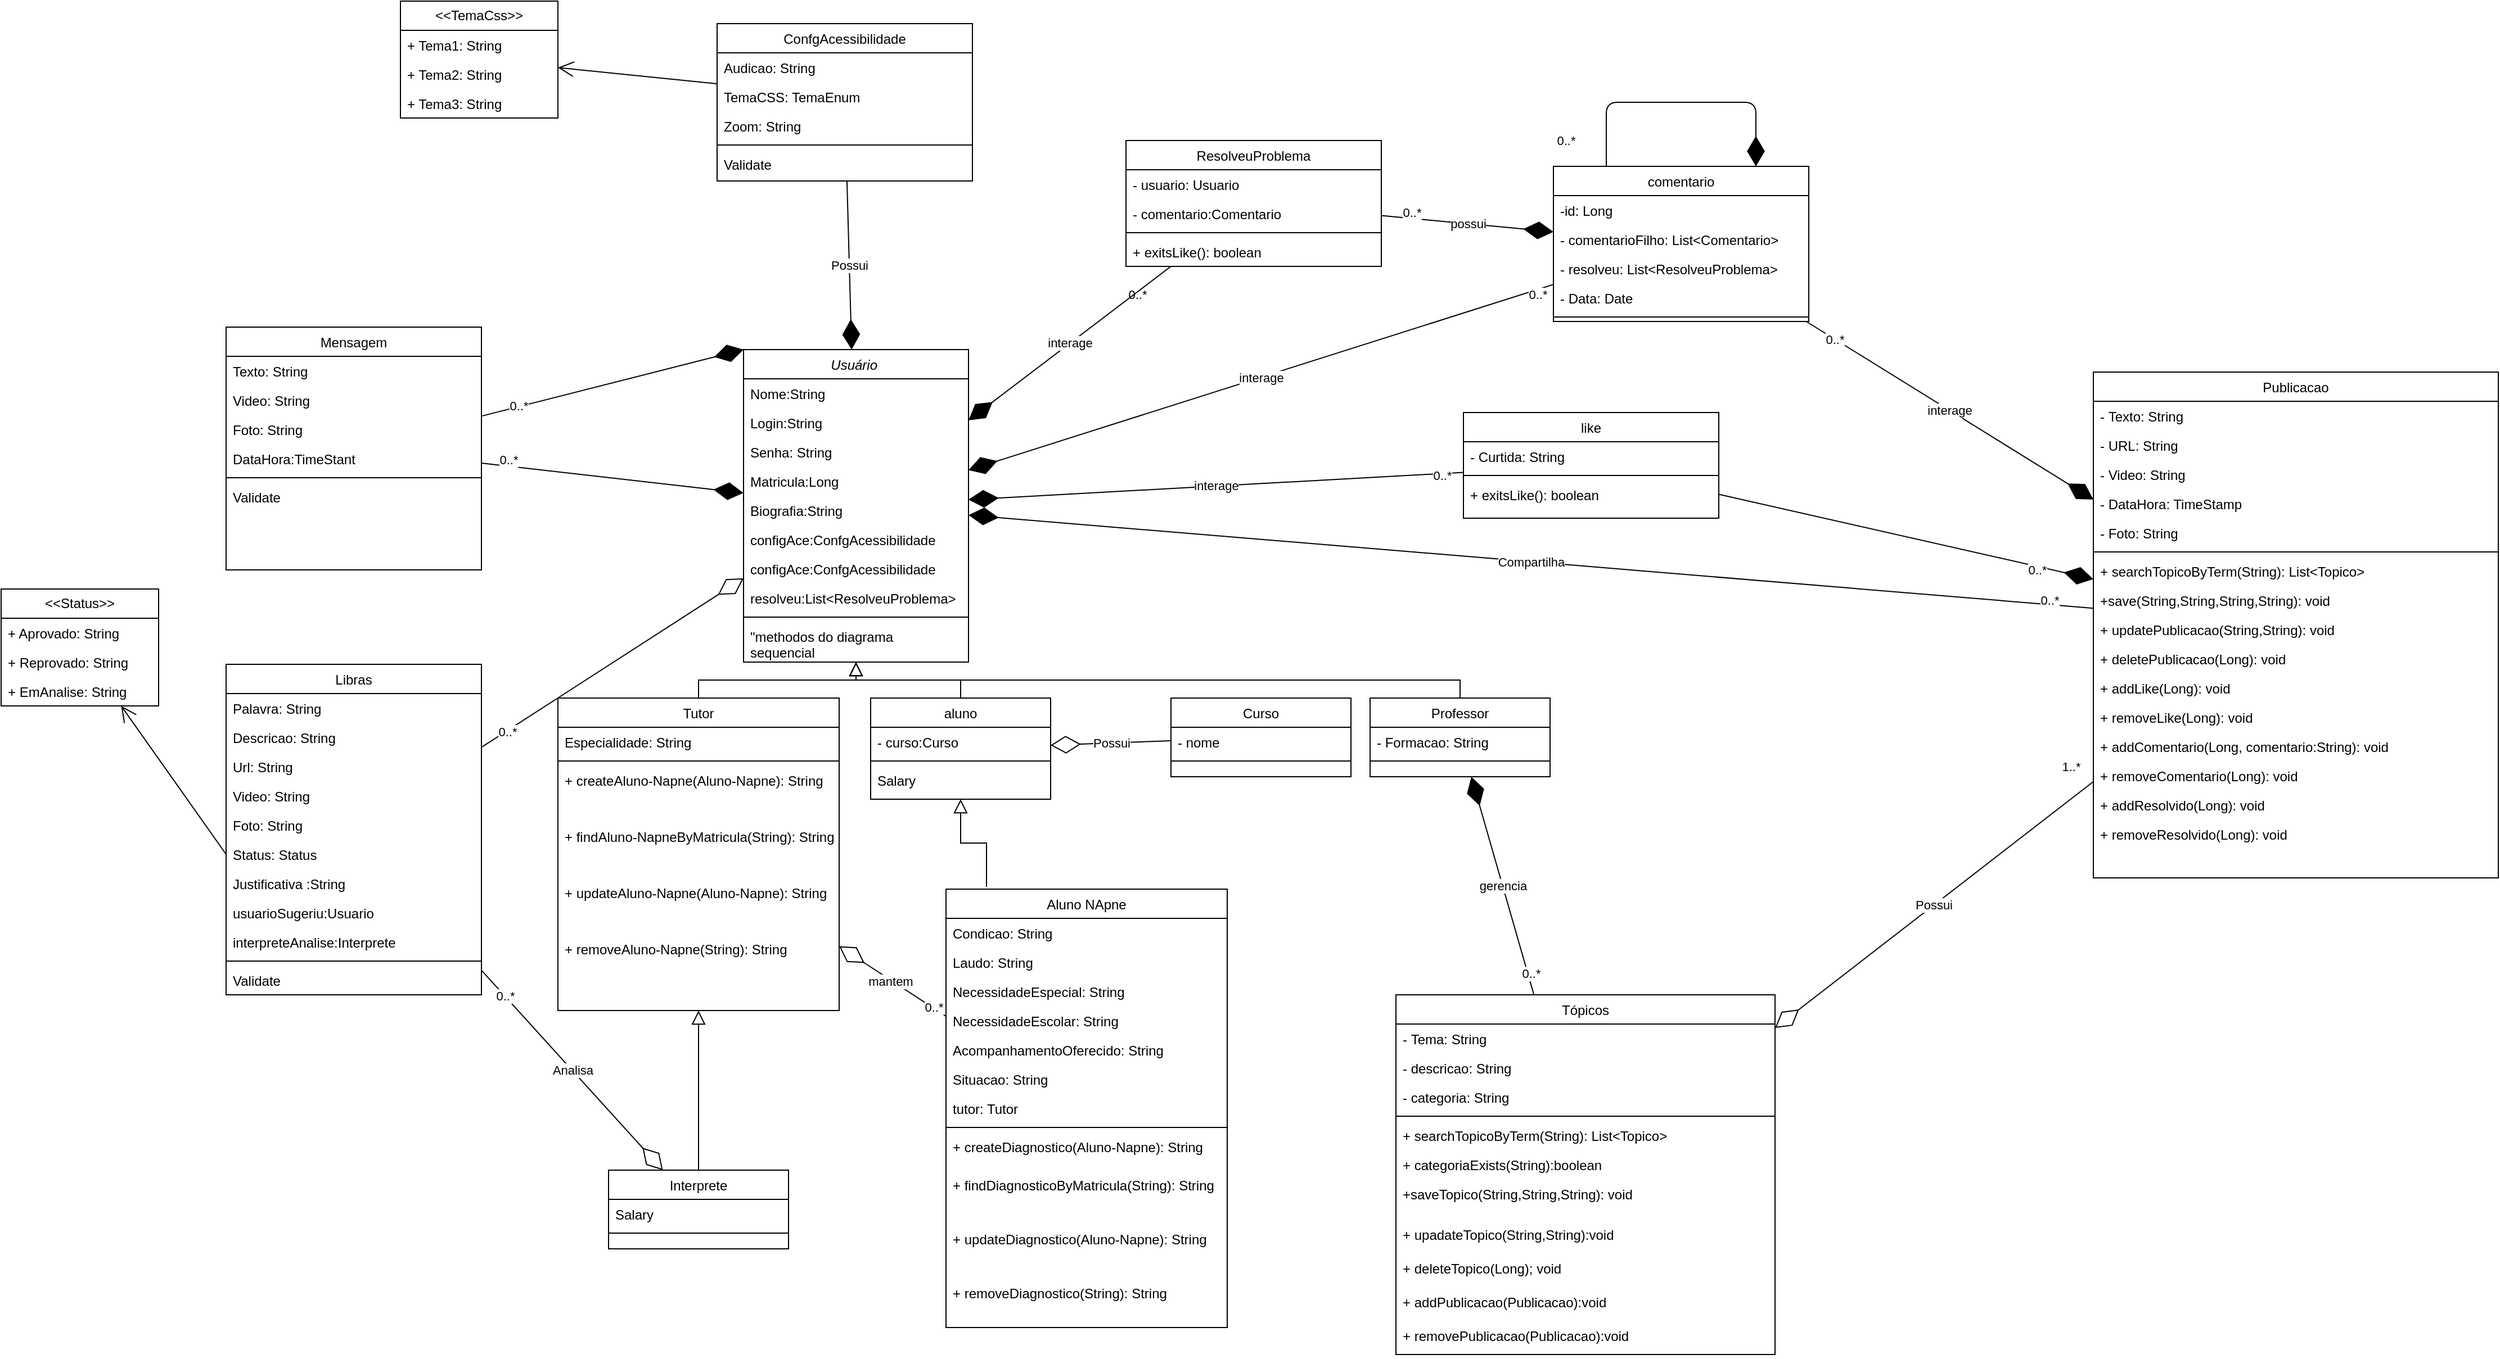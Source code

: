 <mxfile version="22.1.22" type="embed">
  <diagram id="C5RBs43oDa-KdzZeNtuy" name="Page-1">
    <mxGraphModel dx="1312" dy="936" grid="1" gridSize="10" guides="1" tooltips="1" connect="1" arrows="1" fold="1" page="0" pageScale="1" pageWidth="827" pageHeight="1169" math="0" shadow="0">
      <root>
        <mxCell id="WIyWlLk6GJQsqaUBKTNV-0" />
        <mxCell id="WIyWlLk6GJQsqaUBKTNV-1" parent="WIyWlLk6GJQsqaUBKTNV-0" />
        <mxCell id="zkfFHV4jXpPFQw0GAbJ--0" value="Usuário " style="swimlane;fontStyle=2;align=center;verticalAlign=top;childLayout=stackLayout;horizontal=1;startSize=26;horizontalStack=0;resizeParent=1;resizeLast=0;collapsible=1;marginBottom=0;rounded=0;shadow=0;strokeWidth=1;" parent="WIyWlLk6GJQsqaUBKTNV-1" vertex="1">
          <mxGeometry x="110" y="50" width="200" height="278" as="geometry">
            <mxRectangle x="230" y="140" width="160" height="26" as="alternateBounds" />
          </mxGeometry>
        </mxCell>
        <mxCell id="zkfFHV4jXpPFQw0GAbJ--1" value="Nome:String" style="text;align=left;verticalAlign=top;spacingLeft=4;spacingRight=4;overflow=hidden;rotatable=0;points=[[0,0.5],[1,0.5]];portConstraint=eastwest;" parent="zkfFHV4jXpPFQw0GAbJ--0" vertex="1">
          <mxGeometry y="26" width="200" height="26" as="geometry" />
        </mxCell>
        <mxCell id="_HYAz51vTQ7novrVsvF4-0" value="Login:String" style="text;align=left;verticalAlign=top;spacingLeft=4;spacingRight=4;overflow=hidden;rotatable=0;points=[[0,0.5],[1,0.5]];portConstraint=eastwest;rounded=0;shadow=0;html=0;" parent="zkfFHV4jXpPFQw0GAbJ--0" vertex="1">
          <mxGeometry y="52" width="200" height="26" as="geometry" />
        </mxCell>
        <mxCell id="zkfFHV4jXpPFQw0GAbJ--2" value="Senha: String" style="text;align=left;verticalAlign=top;spacingLeft=4;spacingRight=4;overflow=hidden;rotatable=0;points=[[0,0.5],[1,0.5]];portConstraint=eastwest;rounded=0;shadow=0;html=0;" parent="zkfFHV4jXpPFQw0GAbJ--0" vertex="1">
          <mxGeometry y="78" width="200" height="26" as="geometry" />
        </mxCell>
        <mxCell id="zkfFHV4jXpPFQw0GAbJ--3" value="Matricula:Long" style="text;align=left;verticalAlign=top;spacingLeft=4;spacingRight=4;overflow=hidden;rotatable=0;points=[[0,0.5],[1,0.5]];portConstraint=eastwest;rounded=0;shadow=0;html=0;" parent="zkfFHV4jXpPFQw0GAbJ--0" vertex="1">
          <mxGeometry y="104" width="200" height="26" as="geometry" />
        </mxCell>
        <mxCell id="zkfFHV4jXpPFQw0GAbJ--5" value="Biografia:String" style="text;align=left;verticalAlign=top;spacingLeft=4;spacingRight=4;overflow=hidden;rotatable=0;points=[[0,0.5],[1,0.5]];portConstraint=eastwest;" parent="zkfFHV4jXpPFQw0GAbJ--0" vertex="1">
          <mxGeometry y="130" width="200" height="26" as="geometry" />
        </mxCell>
        <mxCell id="_HYAz51vTQ7novrVsvF4-91" value="configAce:ConfgAcessibilidade" style="text;align=left;verticalAlign=top;spacingLeft=4;spacingRight=4;overflow=hidden;rotatable=0;points=[[0,0.5],[1,0.5]];portConstraint=eastwest;" parent="zkfFHV4jXpPFQw0GAbJ--0" vertex="1">
          <mxGeometry y="156" width="200" height="26" as="geometry" />
        </mxCell>
        <mxCell id="svs2Ifvl7QRqiVE5Sq1r-46" value="configAce:ConfgAcessibilidade" style="text;align=left;verticalAlign=top;spacingLeft=4;spacingRight=4;overflow=hidden;rotatable=0;points=[[0,0.5],[1,0.5]];portConstraint=eastwest;" parent="zkfFHV4jXpPFQw0GAbJ--0" vertex="1">
          <mxGeometry y="182" width="200" height="26" as="geometry" />
        </mxCell>
        <mxCell id="svs2Ifvl7QRqiVE5Sq1r-45" value="resolveu:List&lt;ResolveuProblema&gt;" style="text;align=left;verticalAlign=top;spacingLeft=4;spacingRight=4;overflow=hidden;rotatable=0;points=[[0,0.5],[1,0.5]];portConstraint=eastwest;" parent="zkfFHV4jXpPFQw0GAbJ--0" vertex="1">
          <mxGeometry y="208" width="200" height="26" as="geometry" />
        </mxCell>
        <mxCell id="zkfFHV4jXpPFQw0GAbJ--4" value="" style="line;html=1;strokeWidth=1;align=left;verticalAlign=middle;spacingTop=-1;spacingLeft=3;spacingRight=3;rotatable=0;labelPosition=right;points=[];portConstraint=eastwest;" parent="zkfFHV4jXpPFQw0GAbJ--0" vertex="1">
          <mxGeometry y="234" width="200" height="8" as="geometry" />
        </mxCell>
        <mxCell id="_HYAz51vTQ7novrVsvF4-1" value="&quot;methodos do diagrama &#xa;sequencial" style="text;align=left;verticalAlign=top;spacingLeft=4;spacingRight=4;overflow=hidden;rotatable=0;points=[[0,0.5],[1,0.5]];portConstraint=eastwest;rounded=0;shadow=0;html=0;" parent="zkfFHV4jXpPFQw0GAbJ--0" vertex="1">
          <mxGeometry y="242" width="200" height="36" as="geometry" />
        </mxCell>
        <mxCell id="zkfFHV4jXpPFQw0GAbJ--12" value="" style="endArrow=block;endSize=10;endFill=0;shadow=0;strokeWidth=1;rounded=0;curved=0;edgeStyle=elbowEdgeStyle;elbow=vertical;" parent="WIyWlLk6GJQsqaUBKTNV-1" target="zkfFHV4jXpPFQw0GAbJ--0" edge="1">
          <mxGeometry width="160" relative="1" as="geometry">
            <mxPoint x="70" y="360" as="sourcePoint" />
            <mxPoint x="200" y="203" as="targetPoint" />
          </mxGeometry>
        </mxCell>
        <mxCell id="zkfFHV4jXpPFQw0GAbJ--13" value="Professor" style="swimlane;fontStyle=0;align=center;verticalAlign=top;childLayout=stackLayout;horizontal=1;startSize=26;horizontalStack=0;resizeParent=1;resizeLast=0;collapsible=1;marginBottom=0;rounded=0;shadow=0;strokeWidth=1;" parent="WIyWlLk6GJQsqaUBKTNV-1" vertex="1">
          <mxGeometry x="667" y="360" width="160" height="70" as="geometry">
            <mxRectangle x="340" y="380" width="170" height="26" as="alternateBounds" />
          </mxGeometry>
        </mxCell>
        <mxCell id="zkfFHV4jXpPFQw0GAbJ--14" value="- Formacao: String" style="text;align=left;verticalAlign=top;spacingLeft=4;spacingRight=4;overflow=hidden;rotatable=0;points=[[0,0.5],[1,0.5]];portConstraint=eastwest;" parent="zkfFHV4jXpPFQw0GAbJ--13" vertex="1">
          <mxGeometry y="26" width="160" height="26" as="geometry" />
        </mxCell>
        <mxCell id="zkfFHV4jXpPFQw0GAbJ--15" value="" style="line;html=1;strokeWidth=1;align=left;verticalAlign=middle;spacingTop=-1;spacingLeft=3;spacingRight=3;rotatable=0;labelPosition=right;points=[];portConstraint=eastwest;" parent="zkfFHV4jXpPFQw0GAbJ--13" vertex="1">
          <mxGeometry y="52" width="160" height="8" as="geometry" />
        </mxCell>
        <mxCell id="zkfFHV4jXpPFQw0GAbJ--16" value="" style="endArrow=block;endSize=10;endFill=0;shadow=0;strokeWidth=1;rounded=0;curved=0;edgeStyle=elbowEdgeStyle;elbow=vertical;" parent="WIyWlLk6GJQsqaUBKTNV-1" source="zkfFHV4jXpPFQw0GAbJ--13" target="zkfFHV4jXpPFQw0GAbJ--0" edge="1">
          <mxGeometry width="160" relative="1" as="geometry">
            <mxPoint x="210" y="373" as="sourcePoint" />
            <mxPoint x="310" y="271" as="targetPoint" />
          </mxGeometry>
        </mxCell>
        <mxCell id="zkfFHV4jXpPFQw0GAbJ--17" value="Curso" style="swimlane;fontStyle=0;align=center;verticalAlign=top;childLayout=stackLayout;horizontal=1;startSize=26;horizontalStack=0;resizeParent=1;resizeLast=0;collapsible=1;marginBottom=0;rounded=0;shadow=0;strokeWidth=1;" parent="WIyWlLk6GJQsqaUBKTNV-1" vertex="1">
          <mxGeometry x="490" y="360" width="160" height="70" as="geometry">
            <mxRectangle x="550" y="140" width="160" height="26" as="alternateBounds" />
          </mxGeometry>
        </mxCell>
        <mxCell id="zkfFHV4jXpPFQw0GAbJ--18" value="- nome" style="text;align=left;verticalAlign=top;spacingLeft=4;spacingRight=4;overflow=hidden;rotatable=0;points=[[0,0.5],[1,0.5]];portConstraint=eastwest;" parent="zkfFHV4jXpPFQw0GAbJ--17" vertex="1">
          <mxGeometry y="26" width="160" height="26" as="geometry" />
        </mxCell>
        <mxCell id="zkfFHV4jXpPFQw0GAbJ--23" value="" style="line;html=1;strokeWidth=1;align=left;verticalAlign=middle;spacingTop=-1;spacingLeft=3;spacingRight=3;rotatable=0;labelPosition=right;points=[];portConstraint=eastwest;" parent="zkfFHV4jXpPFQw0GAbJ--17" vertex="1">
          <mxGeometry y="52" width="160" height="8" as="geometry" />
        </mxCell>
        <mxCell id="_HYAz51vTQ7novrVsvF4-2" value="aluno" style="swimlane;fontStyle=0;align=center;verticalAlign=top;childLayout=stackLayout;horizontal=1;startSize=26;horizontalStack=0;resizeParent=1;resizeLast=0;collapsible=1;marginBottom=0;rounded=0;shadow=0;strokeWidth=1;" parent="WIyWlLk6GJQsqaUBKTNV-1" vertex="1">
          <mxGeometry x="223" y="360" width="160" height="90" as="geometry">
            <mxRectangle x="340" y="380" width="170" height="26" as="alternateBounds" />
          </mxGeometry>
        </mxCell>
        <mxCell id="_HYAz51vTQ7novrVsvF4-3" value="- curso:Curso" style="text;align=left;verticalAlign=top;spacingLeft=4;spacingRight=4;overflow=hidden;rotatable=0;points=[[0,0.5],[1,0.5]];portConstraint=eastwest;" parent="_HYAz51vTQ7novrVsvF4-2" vertex="1">
          <mxGeometry y="26" width="160" height="26" as="geometry" />
        </mxCell>
        <mxCell id="_HYAz51vTQ7novrVsvF4-4" value="" style="line;html=1;strokeWidth=1;align=left;verticalAlign=middle;spacingTop=-1;spacingLeft=3;spacingRight=3;rotatable=0;labelPosition=right;points=[];portConstraint=eastwest;" parent="_HYAz51vTQ7novrVsvF4-2" vertex="1">
          <mxGeometry y="52" width="160" height="8" as="geometry" />
        </mxCell>
        <mxCell id="_HYAz51vTQ7novrVsvF4-10" value="Salary" style="text;align=left;verticalAlign=top;spacingLeft=4;spacingRight=4;overflow=hidden;rotatable=0;points=[[0,0.5],[1,0.5]];portConstraint=eastwest;" parent="_HYAz51vTQ7novrVsvF4-2" vertex="1">
          <mxGeometry y="60" width="160" height="26" as="geometry" />
        </mxCell>
        <mxCell id="_HYAz51vTQ7novrVsvF4-5" value="" style="endArrow=block;endSize=10;endFill=0;shadow=0;strokeWidth=1;rounded=0;curved=0;edgeStyle=elbowEdgeStyle;elbow=vertical;" parent="WIyWlLk6GJQsqaUBKTNV-1" source="_HYAz51vTQ7novrVsvF4-2" target="zkfFHV4jXpPFQw0GAbJ--0" edge="1">
          <mxGeometry width="160" relative="1" as="geometry">
            <mxPoint x="407" y="370" as="sourcePoint" />
            <mxPoint x="290" y="270" as="targetPoint" />
          </mxGeometry>
        </mxCell>
        <mxCell id="_HYAz51vTQ7novrVsvF4-6" value="" style="endArrow=block;endSize=10;endFill=0;shadow=0;strokeWidth=1;rounded=0;curved=0;edgeStyle=elbowEdgeStyle;elbow=vertical;entryX=0.5;entryY=1;entryDx=0;entryDy=0;" parent="WIyWlLk6GJQsqaUBKTNV-1" source="_HYAz51vTQ7novrVsvF4-7" target="hvoTFe6Jh9HEvjuMoaCX-15" edge="1">
          <mxGeometry width="160" relative="1" as="geometry">
            <mxPoint x="70" y="570" as="sourcePoint" />
            <mxPoint x="70" y="650" as="targetPoint" />
          </mxGeometry>
        </mxCell>
        <mxCell id="_HYAz51vTQ7novrVsvF4-7" value="Interprete" style="swimlane;fontStyle=0;align=center;verticalAlign=top;childLayout=stackLayout;horizontal=1;startSize=26;horizontalStack=0;resizeParent=1;resizeLast=0;collapsible=1;marginBottom=0;rounded=0;shadow=0;strokeWidth=1;" parent="WIyWlLk6GJQsqaUBKTNV-1" vertex="1">
          <mxGeometry x="-10" y="780" width="160" height="70" as="geometry">
            <mxRectangle x="340" y="380" width="170" height="26" as="alternateBounds" />
          </mxGeometry>
        </mxCell>
        <mxCell id="_HYAz51vTQ7novrVsvF4-8" value="Salary" style="text;align=left;verticalAlign=top;spacingLeft=4;spacingRight=4;overflow=hidden;rotatable=0;points=[[0,0.5],[1,0.5]];portConstraint=eastwest;" parent="_HYAz51vTQ7novrVsvF4-7" vertex="1">
          <mxGeometry y="26" width="160" height="26" as="geometry" />
        </mxCell>
        <mxCell id="_HYAz51vTQ7novrVsvF4-9" value="" style="line;html=1;strokeWidth=1;align=left;verticalAlign=middle;spacingTop=-1;spacingLeft=3;spacingRight=3;rotatable=0;labelPosition=right;points=[];portConstraint=eastwest;" parent="_HYAz51vTQ7novrVsvF4-7" vertex="1">
          <mxGeometry y="52" width="160" height="8" as="geometry" />
        </mxCell>
        <mxCell id="_HYAz51vTQ7novrVsvF4-11" value="" style="endArrow=block;endSize=10;endFill=0;shadow=0;strokeWidth=1;rounded=0;curved=0;edgeStyle=elbowEdgeStyle;elbow=vertical;exitX=0.144;exitY=-0.005;exitDx=0;exitDy=0;exitPerimeter=0;" parent="WIyWlLk6GJQsqaUBKTNV-1" source="hvoTFe6Jh9HEvjuMoaCX-0" target="_HYAz51vTQ7novrVsvF4-2" edge="1">
          <mxGeometry width="160" relative="1" as="geometry">
            <mxPoint x="303" y="510" as="sourcePoint" />
            <mxPoint x="470" y="490" as="targetPoint" />
          </mxGeometry>
        </mxCell>
        <mxCell id="_HYAz51vTQ7novrVsvF4-21" value="Libras" style="swimlane;fontStyle=0;align=center;verticalAlign=top;childLayout=stackLayout;horizontal=1;startSize=26;horizontalStack=0;resizeParent=1;resizeLast=0;collapsible=1;marginBottom=0;rounded=0;shadow=0;strokeWidth=1;" parent="WIyWlLk6GJQsqaUBKTNV-1" vertex="1">
          <mxGeometry x="-350" y="330" width="227" height="294" as="geometry">
            <mxRectangle x="340" y="380" width="170" height="26" as="alternateBounds" />
          </mxGeometry>
        </mxCell>
        <mxCell id="_HYAz51vTQ7novrVsvF4-22" value="Palavra: String" style="text;align=left;verticalAlign=top;spacingLeft=4;spacingRight=4;overflow=hidden;rotatable=0;points=[[0,0.5],[1,0.5]];portConstraint=eastwest;" parent="_HYAz51vTQ7novrVsvF4-21" vertex="1">
          <mxGeometry y="26" width="227" height="26" as="geometry" />
        </mxCell>
        <mxCell id="_HYAz51vTQ7novrVsvF4-23" value="Descricao: String" style="text;align=left;verticalAlign=top;spacingLeft=4;spacingRight=4;overflow=hidden;rotatable=0;points=[[0,0.5],[1,0.5]];portConstraint=eastwest;" parent="_HYAz51vTQ7novrVsvF4-21" vertex="1">
          <mxGeometry y="52" width="227" height="26" as="geometry" />
        </mxCell>
        <mxCell id="_HYAz51vTQ7novrVsvF4-24" value="Url: String" style="text;align=left;verticalAlign=top;spacingLeft=4;spacingRight=4;overflow=hidden;rotatable=0;points=[[0,0.5],[1,0.5]];portConstraint=eastwest;" parent="_HYAz51vTQ7novrVsvF4-21" vertex="1">
          <mxGeometry y="78" width="227" height="26" as="geometry" />
        </mxCell>
        <mxCell id="_HYAz51vTQ7novrVsvF4-25" value="Video: String" style="text;align=left;verticalAlign=top;spacingLeft=4;spacingRight=4;overflow=hidden;rotatable=0;points=[[0,0.5],[1,0.5]];portConstraint=eastwest;" parent="_HYAz51vTQ7novrVsvF4-21" vertex="1">
          <mxGeometry y="104" width="227" height="26" as="geometry" />
        </mxCell>
        <mxCell id="_HYAz51vTQ7novrVsvF4-26" value="Foto: String" style="text;align=left;verticalAlign=top;spacingLeft=4;spacingRight=4;overflow=hidden;rotatable=0;points=[[0,0.5],[1,0.5]];portConstraint=eastwest;" parent="_HYAz51vTQ7novrVsvF4-21" vertex="1">
          <mxGeometry y="130" width="227" height="26" as="geometry" />
        </mxCell>
        <mxCell id="_HYAz51vTQ7novrVsvF4-69" value="Status: Status" style="text;align=left;verticalAlign=top;spacingLeft=4;spacingRight=4;overflow=hidden;rotatable=0;points=[[0,0.5],[1,0.5]];portConstraint=eastwest;" parent="_HYAz51vTQ7novrVsvF4-21" vertex="1">
          <mxGeometry y="156" width="227" height="26" as="geometry" />
        </mxCell>
        <mxCell id="_HYAz51vTQ7novrVsvF4-70" value="Justificativa :String" style="text;align=left;verticalAlign=top;spacingLeft=4;spacingRight=4;overflow=hidden;rotatable=0;points=[[0,0.5],[1,0.5]];portConstraint=eastwest;" parent="_HYAz51vTQ7novrVsvF4-21" vertex="1">
          <mxGeometry y="182" width="227" height="26" as="geometry" />
        </mxCell>
        <mxCell id="_HYAz51vTQ7novrVsvF4-96" value="usuarioSugeriu:Usuario" style="text;align=left;verticalAlign=top;spacingLeft=4;spacingRight=4;overflow=hidden;rotatable=0;points=[[0,0.5],[1,0.5]];portConstraint=eastwest;" parent="_HYAz51vTQ7novrVsvF4-21" vertex="1">
          <mxGeometry y="208" width="227" height="26" as="geometry" />
        </mxCell>
        <mxCell id="_HYAz51vTQ7novrVsvF4-95" value="interpreteAnalise:Interprete" style="text;align=left;verticalAlign=top;spacingLeft=4;spacingRight=4;overflow=hidden;rotatable=0;points=[[0,0.5],[1,0.5]];portConstraint=eastwest;" parent="_HYAz51vTQ7novrVsvF4-21" vertex="1">
          <mxGeometry y="234" width="227" height="26" as="geometry" />
        </mxCell>
        <mxCell id="_HYAz51vTQ7novrVsvF4-28" value="" style="line;html=1;strokeWidth=1;align=left;verticalAlign=middle;spacingTop=-1;spacingLeft=3;spacingRight=3;rotatable=0;labelPosition=right;points=[];portConstraint=eastwest;" parent="_HYAz51vTQ7novrVsvF4-21" vertex="1">
          <mxGeometry y="260" width="227" height="8" as="geometry" />
        </mxCell>
        <mxCell id="_HYAz51vTQ7novrVsvF4-29" value="Validate" style="text;align=left;verticalAlign=top;spacingLeft=4;spacingRight=4;overflow=hidden;rotatable=0;points=[[0,0.5],[1,0.5]];portConstraint=eastwest;" parent="_HYAz51vTQ7novrVsvF4-21" vertex="1">
          <mxGeometry y="268" width="227" height="26" as="geometry" />
        </mxCell>
        <mxCell id="_HYAz51vTQ7novrVsvF4-30" value="Mensagem" style="swimlane;fontStyle=0;align=center;verticalAlign=top;childLayout=stackLayout;horizontal=1;startSize=26;horizontalStack=0;resizeParent=1;resizeLast=0;collapsible=1;marginBottom=0;rounded=0;shadow=0;strokeWidth=1;" parent="WIyWlLk6GJQsqaUBKTNV-1" vertex="1">
          <mxGeometry x="-350" y="30" width="227" height="216" as="geometry">
            <mxRectangle x="340" y="380" width="170" height="26" as="alternateBounds" />
          </mxGeometry>
        </mxCell>
        <mxCell id="_HYAz51vTQ7novrVsvF4-33" value="Texto: String" style="text;align=left;verticalAlign=top;spacingLeft=4;spacingRight=4;overflow=hidden;rotatable=0;points=[[0,0.5],[1,0.5]];portConstraint=eastwest;" parent="_HYAz51vTQ7novrVsvF4-30" vertex="1">
          <mxGeometry y="26" width="227" height="26" as="geometry" />
        </mxCell>
        <mxCell id="_HYAz51vTQ7novrVsvF4-34" value="Video: String" style="text;align=left;verticalAlign=top;spacingLeft=4;spacingRight=4;overflow=hidden;rotatable=0;points=[[0,0.5],[1,0.5]];portConstraint=eastwest;" parent="_HYAz51vTQ7novrVsvF4-30" vertex="1">
          <mxGeometry y="52" width="227" height="26" as="geometry" />
        </mxCell>
        <mxCell id="_HYAz51vTQ7novrVsvF4-35" value="Foto: String" style="text;align=left;verticalAlign=top;spacingLeft=4;spacingRight=4;overflow=hidden;rotatable=0;points=[[0,0.5],[1,0.5]];portConstraint=eastwest;" parent="_HYAz51vTQ7novrVsvF4-30" vertex="1">
          <mxGeometry y="78" width="227" height="26" as="geometry" />
        </mxCell>
        <mxCell id="_HYAz51vTQ7novrVsvF4-38" value="DataHora:TimeStant" style="text;align=left;verticalAlign=top;spacingLeft=4;spacingRight=4;overflow=hidden;rotatable=0;points=[[0,0.5],[1,0.5]];portConstraint=eastwest;" parent="_HYAz51vTQ7novrVsvF4-30" vertex="1">
          <mxGeometry y="104" width="227" height="26" as="geometry" />
        </mxCell>
        <mxCell id="_HYAz51vTQ7novrVsvF4-36" value="" style="line;html=1;strokeWidth=1;align=left;verticalAlign=middle;spacingTop=-1;spacingLeft=3;spacingRight=3;rotatable=0;labelPosition=right;points=[];portConstraint=eastwest;" parent="_HYAz51vTQ7novrVsvF4-30" vertex="1">
          <mxGeometry y="130" width="227" height="8" as="geometry" />
        </mxCell>
        <mxCell id="_HYAz51vTQ7novrVsvF4-37" value="Validate" style="text;align=left;verticalAlign=top;spacingLeft=4;spacingRight=4;overflow=hidden;rotatable=0;points=[[0,0.5],[1,0.5]];portConstraint=eastwest;" parent="_HYAz51vTQ7novrVsvF4-30" vertex="1">
          <mxGeometry y="138" width="227" height="26" as="geometry" />
        </mxCell>
        <mxCell id="_HYAz51vTQ7novrVsvF4-39" value="ConfgAcessibilidade" style="swimlane;fontStyle=0;align=center;verticalAlign=top;childLayout=stackLayout;horizontal=1;startSize=26;horizontalStack=0;resizeParent=1;resizeLast=0;collapsible=1;marginBottom=0;rounded=0;shadow=0;strokeWidth=1;" parent="WIyWlLk6GJQsqaUBKTNV-1" vertex="1">
          <mxGeometry x="86.5" y="-240" width="227" height="140" as="geometry">
            <mxRectangle x="340" y="380" width="170" height="26" as="alternateBounds" />
          </mxGeometry>
        </mxCell>
        <mxCell id="_HYAz51vTQ7novrVsvF4-40" value="Audicao: String" style="text;align=left;verticalAlign=top;spacingLeft=4;spacingRight=4;overflow=hidden;rotatable=0;points=[[0,0.5],[1,0.5]];portConstraint=eastwest;" parent="_HYAz51vTQ7novrVsvF4-39" vertex="1">
          <mxGeometry y="26" width="227" height="26" as="geometry" />
        </mxCell>
        <mxCell id="_HYAz51vTQ7novrVsvF4-41" value="TemaCSS: TemaEnum" style="text;align=left;verticalAlign=top;spacingLeft=4;spacingRight=4;overflow=hidden;rotatable=0;points=[[0,0.5],[1,0.5]];portConstraint=eastwest;" parent="_HYAz51vTQ7novrVsvF4-39" vertex="1">
          <mxGeometry y="52" width="227" height="26" as="geometry" />
        </mxCell>
        <mxCell id="_HYAz51vTQ7novrVsvF4-42" value="Zoom: String" style="text;align=left;verticalAlign=top;spacingLeft=4;spacingRight=4;overflow=hidden;rotatable=0;points=[[0,0.5],[1,0.5]];portConstraint=eastwest;" parent="_HYAz51vTQ7novrVsvF4-39" vertex="1">
          <mxGeometry y="78" width="227" height="26" as="geometry" />
        </mxCell>
        <mxCell id="_HYAz51vTQ7novrVsvF4-45" value="" style="line;html=1;strokeWidth=1;align=left;verticalAlign=middle;spacingTop=-1;spacingLeft=3;spacingRight=3;rotatable=0;labelPosition=right;points=[];portConstraint=eastwest;" parent="_HYAz51vTQ7novrVsvF4-39" vertex="1">
          <mxGeometry y="104" width="227" height="8" as="geometry" />
        </mxCell>
        <mxCell id="_HYAz51vTQ7novrVsvF4-46" value="Validate" style="text;align=left;verticalAlign=top;spacingLeft=4;spacingRight=4;overflow=hidden;rotatable=0;points=[[0,0.5],[1,0.5]];portConstraint=eastwest;" parent="_HYAz51vTQ7novrVsvF4-39" vertex="1">
          <mxGeometry y="112" width="227" height="26" as="geometry" />
        </mxCell>
        <mxCell id="_HYAz51vTQ7novrVsvF4-47" value="&amp;lt;&amp;lt;TemaCss&amp;gt;&amp;gt;" style="swimlane;fontStyle=0;childLayout=stackLayout;horizontal=1;startSize=26;fillColor=none;horizontalStack=0;resizeParent=1;resizeParentMax=0;resizeLast=0;collapsible=1;marginBottom=0;whiteSpace=wrap;html=1;" parent="WIyWlLk6GJQsqaUBKTNV-1" vertex="1">
          <mxGeometry x="-195" y="-260" width="140" height="104" as="geometry">
            <mxRectangle x="850" y="63" width="120" height="30" as="alternateBounds" />
          </mxGeometry>
        </mxCell>
        <mxCell id="_HYAz51vTQ7novrVsvF4-48" value="+ Tema1: String" style="text;strokeColor=none;fillColor=none;align=left;verticalAlign=top;spacingLeft=4;spacingRight=4;overflow=hidden;rotatable=0;points=[[0,0.5],[1,0.5]];portConstraint=eastwest;whiteSpace=wrap;html=1;" parent="_HYAz51vTQ7novrVsvF4-47" vertex="1">
          <mxGeometry y="26" width="140" height="26" as="geometry" />
        </mxCell>
        <mxCell id="_HYAz51vTQ7novrVsvF4-49" value="+ Tema2: String" style="text;strokeColor=none;fillColor=none;align=left;verticalAlign=top;spacingLeft=4;spacingRight=4;overflow=hidden;rotatable=0;points=[[0,0.5],[1,0.5]];portConstraint=eastwest;whiteSpace=wrap;html=1;" parent="_HYAz51vTQ7novrVsvF4-47" vertex="1">
          <mxGeometry y="52" width="140" height="26" as="geometry" />
        </mxCell>
        <mxCell id="_HYAz51vTQ7novrVsvF4-50" value="+ Tema3: String" style="text;strokeColor=none;fillColor=none;align=left;verticalAlign=top;spacingLeft=4;spacingRight=4;overflow=hidden;rotatable=0;points=[[0,0.5],[1,0.5]];portConstraint=eastwest;whiteSpace=wrap;html=1;" parent="_HYAz51vTQ7novrVsvF4-47" vertex="1">
          <mxGeometry y="78" width="140" height="26" as="geometry" />
        </mxCell>
        <mxCell id="_HYAz51vTQ7novrVsvF4-52" value="Publicacao" style="swimlane;fontStyle=0;align=center;verticalAlign=top;childLayout=stackLayout;horizontal=1;startSize=26;horizontalStack=0;resizeParent=1;resizeLast=0;collapsible=1;marginBottom=0;rounded=0;shadow=0;strokeWidth=1;" parent="WIyWlLk6GJQsqaUBKTNV-1" vertex="1">
          <mxGeometry x="1310" y="70" width="360" height="450" as="geometry">
            <mxRectangle x="340" y="380" width="170" height="26" as="alternateBounds" />
          </mxGeometry>
        </mxCell>
        <mxCell id="_HYAz51vTQ7novrVsvF4-53" value="- Texto: String" style="text;align=left;verticalAlign=top;spacingLeft=4;spacingRight=4;overflow=hidden;rotatable=0;points=[[0,0.5],[1,0.5]];portConstraint=eastwest;" parent="_HYAz51vTQ7novrVsvF4-52" vertex="1">
          <mxGeometry y="26" width="360" height="26" as="geometry" />
        </mxCell>
        <mxCell id="_HYAz51vTQ7novrVsvF4-54" value="- URL: String" style="text;align=left;verticalAlign=top;spacingLeft=4;spacingRight=4;overflow=hidden;rotatable=0;points=[[0,0.5],[1,0.5]];portConstraint=eastwest;" parent="_HYAz51vTQ7novrVsvF4-52" vertex="1">
          <mxGeometry y="52" width="360" height="26" as="geometry" />
        </mxCell>
        <mxCell id="_HYAz51vTQ7novrVsvF4-56" value="- Video: String" style="text;align=left;verticalAlign=top;spacingLeft=4;spacingRight=4;overflow=hidden;rotatable=0;points=[[0,0.5],[1,0.5]];portConstraint=eastwest;" parent="_HYAz51vTQ7novrVsvF4-52" vertex="1">
          <mxGeometry y="78" width="360" height="26" as="geometry" />
        </mxCell>
        <mxCell id="_HYAz51vTQ7novrVsvF4-60" value="- DataHora: TimeStamp" style="text;align=left;verticalAlign=top;spacingLeft=4;spacingRight=4;overflow=hidden;rotatable=0;points=[[0,0.5],[1,0.5]];portConstraint=eastwest;" parent="_HYAz51vTQ7novrVsvF4-52" vertex="1">
          <mxGeometry y="104" width="360" height="26" as="geometry" />
        </mxCell>
        <mxCell id="_HYAz51vTQ7novrVsvF4-57" value="- Foto: String" style="text;align=left;verticalAlign=top;spacingLeft=4;spacingRight=4;overflow=hidden;rotatable=0;points=[[0,0.5],[1,0.5]];portConstraint=eastwest;" parent="_HYAz51vTQ7novrVsvF4-52" vertex="1">
          <mxGeometry y="130" width="360" height="26" as="geometry" />
        </mxCell>
        <mxCell id="_HYAz51vTQ7novrVsvF4-58" value="" style="line;html=1;strokeWidth=1;align=left;verticalAlign=middle;spacingTop=-1;spacingLeft=3;spacingRight=3;rotatable=0;labelPosition=right;points=[];portConstraint=eastwest;" parent="_HYAz51vTQ7novrVsvF4-52" vertex="1">
          <mxGeometry y="156" width="360" height="8" as="geometry" />
        </mxCell>
        <mxCell id="p4OxDeiK4549q_fvthJ5-5" value="+ searchTopicoByTerm(String): List&lt;Topico&gt;" style="text;align=left;verticalAlign=top;spacingLeft=4;spacingRight=4;overflow=hidden;rotatable=0;points=[[0,0.5],[1,0.5]];portConstraint=eastwest;" parent="_HYAz51vTQ7novrVsvF4-52" vertex="1">
          <mxGeometry y="164" width="360" height="26" as="geometry" />
        </mxCell>
        <mxCell id="p4OxDeiK4549q_fvthJ5-18" value="+save(String,String,String,String): void" style="text;align=left;verticalAlign=top;spacingLeft=4;spacingRight=4;overflow=hidden;rotatable=0;points=[[0,0.5],[1,0.5]];portConstraint=eastwest;" parent="_HYAz51vTQ7novrVsvF4-52" vertex="1">
          <mxGeometry y="190" width="360" height="26" as="geometry" />
        </mxCell>
        <mxCell id="p4OxDeiK4549q_fvthJ5-19" value="+ updatePublicacao(String,String): void" style="text;align=left;verticalAlign=top;spacingLeft=4;spacingRight=4;overflow=hidden;rotatable=0;points=[[0,0.5],[1,0.5]];portConstraint=eastwest;" parent="_HYAz51vTQ7novrVsvF4-52" vertex="1">
          <mxGeometry y="216" width="360" height="26" as="geometry" />
        </mxCell>
        <mxCell id="p4OxDeiK4549q_fvthJ5-20" value="+ deletePublicacao(Long): void" style="text;align=left;verticalAlign=top;spacingLeft=4;spacingRight=4;overflow=hidden;rotatable=0;points=[[0,0.5],[1,0.5]];portConstraint=eastwest;" parent="_HYAz51vTQ7novrVsvF4-52" vertex="1">
          <mxGeometry y="242" width="360" height="26" as="geometry" />
        </mxCell>
        <mxCell id="p4OxDeiK4549q_fvthJ5-21" value="+ addLike(Long): void" style="text;align=left;verticalAlign=top;spacingLeft=4;spacingRight=4;overflow=hidden;rotatable=0;points=[[0,0.5],[1,0.5]];portConstraint=eastwest;" parent="_HYAz51vTQ7novrVsvF4-52" vertex="1">
          <mxGeometry y="268" width="360" height="26" as="geometry" />
        </mxCell>
        <mxCell id="p4OxDeiK4549q_fvthJ5-22" value="+ removeLike(Long): void" style="text;align=left;verticalAlign=top;spacingLeft=4;spacingRight=4;overflow=hidden;rotatable=0;points=[[0,0.5],[1,0.5]];portConstraint=eastwest;" parent="_HYAz51vTQ7novrVsvF4-52" vertex="1">
          <mxGeometry y="294" width="360" height="26" as="geometry" />
        </mxCell>
        <mxCell id="p4OxDeiK4549q_fvthJ5-23" value="+ addComentario(Long, comentario:String): void" style="text;align=left;verticalAlign=top;spacingLeft=4;spacingRight=4;overflow=hidden;rotatable=0;points=[[0,0.5],[1,0.5]];portConstraint=eastwest;" parent="_HYAz51vTQ7novrVsvF4-52" vertex="1">
          <mxGeometry y="320" width="360" height="26" as="geometry" />
        </mxCell>
        <mxCell id="p4OxDeiK4549q_fvthJ5-24" value="+ removeComentario(Long): void" style="text;align=left;verticalAlign=top;spacingLeft=4;spacingRight=4;overflow=hidden;rotatable=0;points=[[0,0.5],[1,0.5]];portConstraint=eastwest;" parent="_HYAz51vTQ7novrVsvF4-52" vertex="1">
          <mxGeometry y="346" width="360" height="26" as="geometry" />
        </mxCell>
        <mxCell id="p4OxDeiK4549q_fvthJ5-25" value="+ addResolvido(Long): void" style="text;align=left;verticalAlign=top;spacingLeft=4;spacingRight=4;overflow=hidden;rotatable=0;points=[[0,0.5],[1,0.5]];portConstraint=eastwest;" parent="_HYAz51vTQ7novrVsvF4-52" vertex="1">
          <mxGeometry y="372" width="360" height="26" as="geometry" />
        </mxCell>
        <mxCell id="p4OxDeiK4549q_fvthJ5-26" value="+ removeResolvido(Long): void" style="text;align=left;verticalAlign=top;spacingLeft=4;spacingRight=4;overflow=hidden;rotatable=0;points=[[0,0.5],[1,0.5]];portConstraint=eastwest;" parent="_HYAz51vTQ7novrVsvF4-52" vertex="1">
          <mxGeometry y="398" width="360" height="26" as="geometry" />
        </mxCell>
        <mxCell id="_HYAz51vTQ7novrVsvF4-61" value="Tópicos" style="swimlane;fontStyle=0;align=center;verticalAlign=top;childLayout=stackLayout;horizontal=1;startSize=26;horizontalStack=0;resizeParent=1;resizeLast=0;collapsible=1;marginBottom=0;rounded=0;shadow=0;strokeWidth=1;" parent="WIyWlLk6GJQsqaUBKTNV-1" vertex="1">
          <mxGeometry x="690" y="624" width="337" height="320" as="geometry">
            <mxRectangle x="340" y="380" width="170" height="26" as="alternateBounds" />
          </mxGeometry>
        </mxCell>
        <mxCell id="_HYAz51vTQ7novrVsvF4-62" value="- Tema: String" style="text;align=left;verticalAlign=top;spacingLeft=4;spacingRight=4;overflow=hidden;rotatable=0;points=[[0,0.5],[1,0.5]];portConstraint=eastwest;" parent="_HYAz51vTQ7novrVsvF4-61" vertex="1">
          <mxGeometry y="26" width="337" height="26" as="geometry" />
        </mxCell>
        <mxCell id="_HYAz51vTQ7novrVsvF4-105" value="- descricao: String" style="text;align=left;verticalAlign=top;spacingLeft=4;spacingRight=4;overflow=hidden;rotatable=0;points=[[0,0.5],[1,0.5]];portConstraint=eastwest;" parent="_HYAz51vTQ7novrVsvF4-61" vertex="1">
          <mxGeometry y="52" width="337" height="26" as="geometry" />
        </mxCell>
        <mxCell id="p4OxDeiK4549q_fvthJ5-28" value="- categoria: String" style="text;align=left;verticalAlign=top;spacingLeft=4;spacingRight=4;overflow=hidden;rotatable=0;points=[[0,0.5],[1,0.5]];portConstraint=eastwest;" parent="_HYAz51vTQ7novrVsvF4-61" vertex="1">
          <mxGeometry y="78" width="337" height="26" as="geometry" />
        </mxCell>
        <mxCell id="_HYAz51vTQ7novrVsvF4-67" value="" style="line;html=1;strokeWidth=1;align=left;verticalAlign=middle;spacingTop=-1;spacingLeft=3;spacingRight=3;rotatable=0;labelPosition=right;points=[];portConstraint=eastwest;" parent="_HYAz51vTQ7novrVsvF4-61" vertex="1">
          <mxGeometry y="104" width="337" height="8" as="geometry" />
        </mxCell>
        <mxCell id="_HYAz51vTQ7novrVsvF4-68" value="+ searchTopicoByTerm(String): List&lt;Topico&gt;" style="text;align=left;verticalAlign=top;spacingLeft=4;spacingRight=4;overflow=hidden;rotatable=0;points=[[0,0.5],[1,0.5]];portConstraint=eastwest;" parent="_HYAz51vTQ7novrVsvF4-61" vertex="1">
          <mxGeometry y="112" width="337" height="26" as="geometry" />
        </mxCell>
        <mxCell id="lrnXLDsaMMl9CxTTpg73-0" value="+ categoriaExists(String):boolean" style="text;align=left;verticalAlign=top;spacingLeft=4;spacingRight=4;overflow=hidden;rotatable=0;points=[[0,0.5],[1,0.5]];portConstraint=eastwest;" parent="_HYAz51vTQ7novrVsvF4-61" vertex="1">
          <mxGeometry y="138" width="337" height="26" as="geometry" />
        </mxCell>
        <mxCell id="lrnXLDsaMMl9CxTTpg73-1" value="+saveTopico(String,String,String): void" style="text;align=left;verticalAlign=top;spacingLeft=4;spacingRight=4;overflow=hidden;rotatable=0;points=[[0,0.5],[1,0.5]];portConstraint=eastwest;" parent="_HYAz51vTQ7novrVsvF4-61" vertex="1">
          <mxGeometry y="164" width="337" height="36" as="geometry" />
        </mxCell>
        <mxCell id="p4OxDeiK4549q_fvthJ5-0" value="+ upadateTopico(String,String):void" style="text;align=left;verticalAlign=top;spacingLeft=4;spacingRight=4;overflow=hidden;rotatable=0;points=[[0,0.5],[1,0.5]];portConstraint=eastwest;" parent="_HYAz51vTQ7novrVsvF4-61" vertex="1">
          <mxGeometry y="200" width="337" height="30" as="geometry" />
        </mxCell>
        <mxCell id="p4OxDeiK4549q_fvthJ5-1" value="+ deleteTopico(Long); void" style="text;align=left;verticalAlign=top;spacingLeft=4;spacingRight=4;overflow=hidden;rotatable=0;points=[[0,0.5],[1,0.5]];portConstraint=eastwest;" parent="_HYAz51vTQ7novrVsvF4-61" vertex="1">
          <mxGeometry y="230" width="337" height="30" as="geometry" />
        </mxCell>
        <mxCell id="p4OxDeiK4549q_fvthJ5-2" value="+ addPublicacao(Publicacao):void " style="text;align=left;verticalAlign=top;spacingLeft=4;spacingRight=4;overflow=hidden;rotatable=0;points=[[0,0.5],[1,0.5]];portConstraint=eastwest;" parent="_HYAz51vTQ7novrVsvF4-61" vertex="1">
          <mxGeometry y="260" width="337" height="30" as="geometry" />
        </mxCell>
        <mxCell id="p4OxDeiK4549q_fvthJ5-4" value="+ removePublicacao(Publicacao):void" style="text;align=left;verticalAlign=top;spacingLeft=4;spacingRight=4;overflow=hidden;rotatable=0;points=[[0,0.5],[1,0.5]];portConstraint=eastwest;" parent="_HYAz51vTQ7novrVsvF4-61" vertex="1">
          <mxGeometry y="290" width="337" height="30" as="geometry" />
        </mxCell>
        <mxCell id="_HYAz51vTQ7novrVsvF4-71" value="&amp;lt;&amp;lt;Status&amp;gt;&amp;gt;" style="swimlane;fontStyle=0;childLayout=stackLayout;horizontal=1;startSize=26;fillColor=none;horizontalStack=0;resizeParent=1;resizeParentMax=0;resizeLast=0;collapsible=1;marginBottom=0;whiteSpace=wrap;html=1;" parent="WIyWlLk6GJQsqaUBKTNV-1" vertex="1">
          <mxGeometry x="-550" y="263" width="140" height="104" as="geometry" />
        </mxCell>
        <mxCell id="_HYAz51vTQ7novrVsvF4-72" value="+ Aprovado: String" style="text;strokeColor=none;fillColor=none;align=left;verticalAlign=top;spacingLeft=4;spacingRight=4;overflow=hidden;rotatable=0;points=[[0,0.5],[1,0.5]];portConstraint=eastwest;whiteSpace=wrap;html=1;" parent="_HYAz51vTQ7novrVsvF4-71" vertex="1">
          <mxGeometry y="26" width="140" height="26" as="geometry" />
        </mxCell>
        <mxCell id="_HYAz51vTQ7novrVsvF4-73" value="+ Reprovado: String" style="text;strokeColor=none;fillColor=none;align=left;verticalAlign=top;spacingLeft=4;spacingRight=4;overflow=hidden;rotatable=0;points=[[0,0.5],[1,0.5]];portConstraint=eastwest;whiteSpace=wrap;html=1;" parent="_HYAz51vTQ7novrVsvF4-71" vertex="1">
          <mxGeometry y="52" width="140" height="26" as="geometry" />
        </mxCell>
        <mxCell id="_HYAz51vTQ7novrVsvF4-74" value="+ EmAnalise: String" style="text;strokeColor=none;fillColor=none;align=left;verticalAlign=top;spacingLeft=4;spacingRight=4;overflow=hidden;rotatable=0;points=[[0,0.5],[1,0.5]];portConstraint=eastwest;whiteSpace=wrap;html=1;" parent="_HYAz51vTQ7novrVsvF4-71" vertex="1">
          <mxGeometry y="78" width="140" height="26" as="geometry" />
        </mxCell>
        <mxCell id="_HYAz51vTQ7novrVsvF4-78" value="like" style="swimlane;fontStyle=0;align=center;verticalAlign=top;childLayout=stackLayout;horizontal=1;startSize=26;horizontalStack=0;resizeParent=1;resizeLast=0;collapsible=1;marginBottom=0;rounded=0;shadow=0;strokeWidth=1;" parent="WIyWlLk6GJQsqaUBKTNV-1" vertex="1">
          <mxGeometry x="750" y="106" width="227" height="94" as="geometry">
            <mxRectangle x="340" y="380" width="170" height="26" as="alternateBounds" />
          </mxGeometry>
        </mxCell>
        <mxCell id="_HYAz51vTQ7novrVsvF4-79" value="- Curtida: String" style="text;align=left;verticalAlign=top;spacingLeft=4;spacingRight=4;overflow=hidden;rotatable=0;points=[[0,0.5],[1,0.5]];portConstraint=eastwest;" parent="_HYAz51vTQ7novrVsvF4-78" vertex="1">
          <mxGeometry y="26" width="227" height="26" as="geometry" />
        </mxCell>
        <mxCell id="_HYAz51vTQ7novrVsvF4-84" value="" style="line;html=1;strokeWidth=1;align=left;verticalAlign=middle;spacingTop=-1;spacingLeft=3;spacingRight=3;rotatable=0;labelPosition=right;points=[];portConstraint=eastwest;" parent="_HYAz51vTQ7novrVsvF4-78" vertex="1">
          <mxGeometry y="52" width="227" height="8" as="geometry" />
        </mxCell>
        <mxCell id="_HYAz51vTQ7novrVsvF4-85" value="+ exitsLike(): boolean" style="text;align=left;verticalAlign=top;spacingLeft=4;spacingRight=4;overflow=hidden;rotatable=0;points=[[0,0.5],[1,0.5]];portConstraint=eastwest;" parent="_HYAz51vTQ7novrVsvF4-78" vertex="1">
          <mxGeometry y="60" width="227" height="26" as="geometry" />
        </mxCell>
        <mxCell id="_HYAz51vTQ7novrVsvF4-86" value="" style="endArrow=diamondThin;endFill=1;endSize=24;html=1;rounded=0;" parent="WIyWlLk6GJQsqaUBKTNV-1" source="_HYAz51vTQ7novrVsvF4-78" target="_HYAz51vTQ7novrVsvF4-52" edge="1">
          <mxGeometry width="160" relative="1" as="geometry">
            <mxPoint x="-380" y="510" as="sourcePoint" />
            <mxPoint x="1270" as="targetPoint" />
          </mxGeometry>
        </mxCell>
        <mxCell id="p4OxDeiK4549q_fvthJ5-33" value="0..*" style="edgeLabel;html=1;align=center;verticalAlign=middle;resizable=0;points=[];" parent="_HYAz51vTQ7novrVsvF4-86" vertex="1" connectable="0">
          <mxGeometry x="0.316" y="-1" relative="1" as="geometry">
            <mxPoint x="64" y="16" as="offset" />
          </mxGeometry>
        </mxCell>
        <mxCell id="_HYAz51vTQ7novrVsvF4-87" value="interage" style="endArrow=diamondThin;endFill=1;endSize=24;html=1;rounded=0;" parent="WIyWlLk6GJQsqaUBKTNV-1" source="_HYAz51vTQ7novrVsvF4-78" target="zkfFHV4jXpPFQw0GAbJ--0" edge="1">
          <mxGeometry width="160" relative="1" as="geometry">
            <mxPoint x="-300" y="120" as="sourcePoint" />
            <mxPoint x="550" y="80" as="targetPoint" />
          </mxGeometry>
        </mxCell>
        <mxCell id="p4OxDeiK4549q_fvthJ5-31" value="0..*" style="edgeLabel;html=1;align=center;verticalAlign=middle;resizable=0;points=[];" parent="_HYAz51vTQ7novrVsvF4-87" vertex="1" connectable="0">
          <mxGeometry x="0.846" relative="1" as="geometry">
            <mxPoint x="116" y="-181" as="offset" />
          </mxGeometry>
        </mxCell>
        <mxCell id="_HYAz51vTQ7novrVsvF4-88" value="Possui" style="endArrow=diamondThin;endFill=0;endSize=24;html=1;rounded=0;" parent="WIyWlLk6GJQsqaUBKTNV-1" source="zkfFHV4jXpPFQw0GAbJ--17" target="_HYAz51vTQ7novrVsvF4-2" edge="1">
          <mxGeometry width="160" relative="1" as="geometry">
            <mxPoint x="550" y="370" as="sourcePoint" />
            <mxPoint x="680" y="320" as="targetPoint" />
          </mxGeometry>
        </mxCell>
        <mxCell id="_HYAz51vTQ7novrVsvF4-90" value="Possui" style="endArrow=diamondThin;endFill=1;endSize=24;html=1;rounded=0;" parent="WIyWlLk6GJQsqaUBKTNV-1" source="_HYAz51vTQ7novrVsvF4-39" target="zkfFHV4jXpPFQw0GAbJ--0" edge="1">
          <mxGeometry width="160" relative="1" as="geometry">
            <mxPoint x="410" y="-70" as="sourcePoint" />
            <mxPoint x="570" y="-70" as="targetPoint" />
          </mxGeometry>
        </mxCell>
        <mxCell id="_HYAz51vTQ7novrVsvF4-92" value="" style="endArrow=open;endFill=1;endSize=12;html=1;rounded=0;" parent="WIyWlLk6GJQsqaUBKTNV-1" source="_HYAz51vTQ7novrVsvF4-41" target="_HYAz51vTQ7novrVsvF4-47" edge="1">
          <mxGeometry width="160" relative="1" as="geometry">
            <mxPoint x="710" y="130" as="sourcePoint" />
            <mxPoint x="870" y="130" as="targetPoint" />
          </mxGeometry>
        </mxCell>
        <mxCell id="_HYAz51vTQ7novrVsvF4-93" value="" style="endArrow=open;endFill=1;endSize=12;html=1;rounded=0;exitX=0;exitY=0.5;exitDx=0;exitDy=0;" parent="WIyWlLk6GJQsqaUBKTNV-1" source="_HYAz51vTQ7novrVsvF4-69" target="_HYAz51vTQ7novrVsvF4-71" edge="1">
          <mxGeometry width="160" relative="1" as="geometry">
            <mxPoint x="-403" y="6" as="sourcePoint" />
            <mxPoint x="107" y="186" as="targetPoint" />
          </mxGeometry>
        </mxCell>
        <mxCell id="_HYAz51vTQ7novrVsvF4-94" value="0..*" style="endArrow=diamondThin;endFill=0;endSize=24;html=1;rounded=0;" parent="WIyWlLk6GJQsqaUBKTNV-1" source="_HYAz51vTQ7novrVsvF4-21" target="zkfFHV4jXpPFQw0GAbJ--0" edge="1">
          <mxGeometry x="-0.807" y="-1" width="160" relative="1" as="geometry">
            <mxPoint x="-80" y="250" as="sourcePoint" />
            <mxPoint x="-220" y="110" as="targetPoint" />
            <mxPoint as="offset" />
          </mxGeometry>
        </mxCell>
        <mxCell id="_HYAz51vTQ7novrVsvF4-97" value="Analisa" style="endArrow=diamondThin;endFill=0;endSize=24;html=1;rounded=0;" parent="WIyWlLk6GJQsqaUBKTNV-1" source="_HYAz51vTQ7novrVsvF4-21" target="_HYAz51vTQ7novrVsvF4-7" edge="1">
          <mxGeometry width="160" relative="1" as="geometry">
            <mxPoint x="-500" y="460" as="sourcePoint" />
            <mxPoint x="-180" y="720" as="targetPoint" />
          </mxGeometry>
        </mxCell>
        <mxCell id="JoyfLYUwhQ4YWevxDe97-1" value="0..*" style="edgeLabel;html=1;align=center;verticalAlign=middle;resizable=0;points=[];" parent="_HYAz51vTQ7novrVsvF4-97" vertex="1" connectable="0">
          <mxGeometry x="-0.742" relative="1" as="geometry">
            <mxPoint as="offset" />
          </mxGeometry>
        </mxCell>
        <mxCell id="_HYAz51vTQ7novrVsvF4-98" value="mantem&amp;nbsp;" style="endArrow=diamondThin;endFill=0;endSize=24;html=1;rounded=0;" parent="WIyWlLk6GJQsqaUBKTNV-1" source="hvoTFe6Jh9HEvjuMoaCX-0" target="hvoTFe6Jh9HEvjuMoaCX-15" edge="1">
          <mxGeometry width="160" relative="1" as="geometry">
            <mxPoint x="190" y="490" as="sourcePoint" />
            <mxPoint x="230" y="670" as="targetPoint" />
          </mxGeometry>
        </mxCell>
        <mxCell id="JoyfLYUwhQ4YWevxDe97-0" value="0..*" style="edgeLabel;html=1;align=center;verticalAlign=middle;resizable=0;points=[];" parent="_HYAz51vTQ7novrVsvF4-98" vertex="1" connectable="0">
          <mxGeometry x="-0.764" relative="1" as="geometry">
            <mxPoint y="-1" as="offset" />
          </mxGeometry>
        </mxCell>
        <mxCell id="_HYAz51vTQ7novrVsvF4-100" value="0..*" style="endArrow=diamondThin;endFill=1;endSize=24;html=1;rounded=0;entryX=0;entryY=0;entryDx=0;entryDy=0;" parent="WIyWlLk6GJQsqaUBKTNV-1" source="_HYAz51vTQ7novrVsvF4-30" target="zkfFHV4jXpPFQw0GAbJ--0" edge="1">
          <mxGeometry x="-0.715" y="1" width="160" relative="1" as="geometry">
            <mxPoint x="210" y="-110" as="sourcePoint" />
            <mxPoint x="-80" y="120" as="targetPoint" />
            <mxPoint as="offset" />
          </mxGeometry>
        </mxCell>
        <mxCell id="_HYAz51vTQ7novrVsvF4-101" value="0..*" style="endArrow=diamondThin;endFill=1;endSize=24;html=1;rounded=0;" parent="WIyWlLk6GJQsqaUBKTNV-1" source="_HYAz51vTQ7novrVsvF4-30" target="zkfFHV4jXpPFQw0GAbJ--0" edge="1">
          <mxGeometry x="-0.805" y="6" width="160" relative="1" as="geometry">
            <mxPoint x="-80" y="60" as="sourcePoint" />
            <mxPoint x="20" as="targetPoint" />
            <mxPoint as="offset" />
          </mxGeometry>
        </mxCell>
        <mxCell id="_HYAz51vTQ7novrVsvF4-102" value="Compartilha" style="endArrow=diamondThin;endFill=1;endSize=24;html=1;rounded=0;" parent="WIyWlLk6GJQsqaUBKTNV-1" source="_HYAz51vTQ7novrVsvF4-52" target="zkfFHV4jXpPFQw0GAbJ--0" edge="1">
          <mxGeometry width="160" relative="1" as="geometry">
            <mxPoint x="300" y="167" as="sourcePoint" />
            <mxPoint x="450" y="163" as="targetPoint" />
          </mxGeometry>
        </mxCell>
        <mxCell id="p4OxDeiK4549q_fvthJ5-32" value="0..*" style="edgeLabel;html=1;align=center;verticalAlign=middle;resizable=0;points=[];" parent="_HYAz51vTQ7novrVsvF4-102" vertex="1" connectable="0">
          <mxGeometry x="0.849" y="-2" relative="1" as="geometry">
            <mxPoint x="885" y="71" as="offset" />
          </mxGeometry>
        </mxCell>
        <mxCell id="_HYAz51vTQ7novrVsvF4-106" value="gerencia" style="endArrow=diamondThin;endFill=1;endSize=24;html=1;rounded=0;" parent="WIyWlLk6GJQsqaUBKTNV-1" source="_HYAz51vTQ7novrVsvF4-61" target="zkfFHV4jXpPFQw0GAbJ--13" edge="1">
          <mxGeometry width="160" relative="1" as="geometry">
            <mxPoint x="670" y="570" as="sourcePoint" />
            <mxPoint x="670" y="510" as="targetPoint" />
          </mxGeometry>
        </mxCell>
        <mxCell id="p4OxDeiK4549q_fvthJ5-35" value="0..*" style="edgeLabel;html=1;align=center;verticalAlign=middle;resizable=0;points=[];" parent="_HYAz51vTQ7novrVsvF4-106" vertex="1" connectable="0">
          <mxGeometry x="0.636" relative="1" as="geometry">
            <mxPoint x="43" y="139" as="offset" />
          </mxGeometry>
        </mxCell>
        <mxCell id="_HYAz51vTQ7novrVsvF4-107" value="Possui" style="endArrow=diamondThin;endFill=0;endSize=24;html=1;rounded=0;" parent="WIyWlLk6GJQsqaUBKTNV-1" source="_HYAz51vTQ7novrVsvF4-52" target="_HYAz51vTQ7novrVsvF4-61" edge="1">
          <mxGeometry width="160" relative="1" as="geometry">
            <mxPoint x="880" y="430" as="sourcePoint" />
            <mxPoint x="1160" y="600" as="targetPoint" />
          </mxGeometry>
        </mxCell>
        <mxCell id="p4OxDeiK4549q_fvthJ5-34" value="1..*" style="edgeLabel;html=1;align=center;verticalAlign=middle;resizable=0;points=[];" parent="_HYAz51vTQ7novrVsvF4-107" vertex="1" connectable="0">
          <mxGeometry x="0.418" relative="1" as="geometry">
            <mxPoint x="181" y="-169" as="offset" />
          </mxGeometry>
        </mxCell>
        <mxCell id="hvoTFe6Jh9HEvjuMoaCX-0" value="Aluno NApne" style="swimlane;fontStyle=0;align=center;verticalAlign=top;childLayout=stackLayout;horizontal=1;startSize=26;horizontalStack=0;resizeParent=1;resizeLast=0;collapsible=1;marginBottom=0;rounded=0;shadow=0;strokeWidth=1;" parent="WIyWlLk6GJQsqaUBKTNV-1" vertex="1">
          <mxGeometry x="290" y="530" width="250" height="390" as="geometry">
            <mxRectangle x="340" y="380" width="170" height="26" as="alternateBounds" />
          </mxGeometry>
        </mxCell>
        <mxCell id="hvoTFe6Jh9HEvjuMoaCX-1" value="Condicao: String" style="text;align=left;verticalAlign=top;spacingLeft=4;spacingRight=4;overflow=hidden;rotatable=0;points=[[0,0.5],[1,0.5]];portConstraint=eastwest;" parent="hvoTFe6Jh9HEvjuMoaCX-0" vertex="1">
          <mxGeometry y="26" width="250" height="26" as="geometry" />
        </mxCell>
        <mxCell id="hvoTFe6Jh9HEvjuMoaCX-2" value="Laudo: String" style="text;align=left;verticalAlign=top;spacingLeft=4;spacingRight=4;overflow=hidden;rotatable=0;points=[[0,0.5],[1,0.5]];portConstraint=eastwest;" parent="hvoTFe6Jh9HEvjuMoaCX-0" vertex="1">
          <mxGeometry y="52" width="250" height="26" as="geometry" />
        </mxCell>
        <mxCell id="hvoTFe6Jh9HEvjuMoaCX-3" value="NecessidadeEspecial: String" style="text;align=left;verticalAlign=top;spacingLeft=4;spacingRight=4;overflow=hidden;rotatable=0;points=[[0,0.5],[1,0.5]];portConstraint=eastwest;" parent="hvoTFe6Jh9HEvjuMoaCX-0" vertex="1">
          <mxGeometry y="78" width="250" height="26" as="geometry" />
        </mxCell>
        <mxCell id="hvoTFe6Jh9HEvjuMoaCX-4" value="NecessidadeEscolar: String" style="text;align=left;verticalAlign=top;spacingLeft=4;spacingRight=4;overflow=hidden;rotatable=0;points=[[0,0.5],[1,0.5]];portConstraint=eastwest;" parent="hvoTFe6Jh9HEvjuMoaCX-0" vertex="1">
          <mxGeometry y="104" width="250" height="26" as="geometry" />
        </mxCell>
        <mxCell id="hvoTFe6Jh9HEvjuMoaCX-5" value="AcompanhamentoOferecido: String" style="text;align=left;verticalAlign=top;spacingLeft=4;spacingRight=4;overflow=hidden;rotatable=0;points=[[0,0.5],[1,0.5]];portConstraint=eastwest;" parent="hvoTFe6Jh9HEvjuMoaCX-0" vertex="1">
          <mxGeometry y="130" width="250" height="26" as="geometry" />
        </mxCell>
        <mxCell id="hvoTFe6Jh9HEvjuMoaCX-6" value="Situacao: String" style="text;align=left;verticalAlign=top;spacingLeft=4;spacingRight=4;overflow=hidden;rotatable=0;points=[[0,0.5],[1,0.5]];portConstraint=eastwest;" parent="hvoTFe6Jh9HEvjuMoaCX-0" vertex="1">
          <mxGeometry y="156" width="250" height="26" as="geometry" />
        </mxCell>
        <mxCell id="hvoTFe6Jh9HEvjuMoaCX-7" value="tutor: Tutor" style="text;align=left;verticalAlign=top;spacingLeft=4;spacingRight=4;overflow=hidden;rotatable=0;points=[[0,0.5],[1,0.5]];portConstraint=eastwest;" parent="hvoTFe6Jh9HEvjuMoaCX-0" vertex="1">
          <mxGeometry y="182" width="250" height="26" as="geometry" />
        </mxCell>
        <mxCell id="hvoTFe6Jh9HEvjuMoaCX-8" value="" style="line;html=1;strokeWidth=1;align=left;verticalAlign=middle;spacingTop=-1;spacingLeft=3;spacingRight=3;rotatable=0;labelPosition=right;points=[];portConstraint=eastwest;" parent="hvoTFe6Jh9HEvjuMoaCX-0" vertex="1">
          <mxGeometry y="208" width="250" height="8" as="geometry" />
        </mxCell>
        <mxCell id="hvoTFe6Jh9HEvjuMoaCX-9" value="+ createDiagnostico(Aluno-Napne): String&#xa;" style="text;align=left;verticalAlign=top;spacingLeft=4;spacingRight=4;overflow=hidden;rotatable=0;points=[[0,0.5],[1,0.5]];portConstraint=eastwest;" parent="hvoTFe6Jh9HEvjuMoaCX-0" vertex="1">
          <mxGeometry y="216" width="250" height="34" as="geometry" />
        </mxCell>
        <mxCell id="hvoTFe6Jh9HEvjuMoaCX-10" value="+ findDiagnosticoByMatricula(String): String&#xa;" style="text;align=left;verticalAlign=top;spacingLeft=4;spacingRight=4;overflow=hidden;rotatable=0;points=[[0,0.5],[1,0.5]];portConstraint=eastwest;" parent="hvoTFe6Jh9HEvjuMoaCX-0" vertex="1">
          <mxGeometry y="250" width="250" height="24" as="geometry" />
        </mxCell>
        <mxCell id="hvoTFe6Jh9HEvjuMoaCX-11" value="&#xa;" style="text;align=left;verticalAlign=top;spacingLeft=4;spacingRight=4;overflow=hidden;rotatable=0;points=[[0,0.5],[1,0.5]];portConstraint=eastwest;" parent="hvoTFe6Jh9HEvjuMoaCX-0" vertex="1">
          <mxGeometry y="274" width="250" height="24" as="geometry" />
        </mxCell>
        <mxCell id="hvoTFe6Jh9HEvjuMoaCX-12" value="+ updateDiagnostico(Aluno-Napne): String&#xa;" style="text;align=left;verticalAlign=top;spacingLeft=4;spacingRight=4;overflow=hidden;rotatable=0;points=[[0,0.5],[1,0.5]];portConstraint=eastwest;" parent="hvoTFe6Jh9HEvjuMoaCX-0" vertex="1">
          <mxGeometry y="298" width="250" height="24" as="geometry" />
        </mxCell>
        <mxCell id="hvoTFe6Jh9HEvjuMoaCX-13" value="&#xa;" style="text;align=left;verticalAlign=top;spacingLeft=4;spacingRight=4;overflow=hidden;rotatable=0;points=[[0,0.5],[1,0.5]];portConstraint=eastwest;" parent="hvoTFe6Jh9HEvjuMoaCX-0" vertex="1">
          <mxGeometry y="322" width="250" height="24" as="geometry" />
        </mxCell>
        <mxCell id="hvoTFe6Jh9HEvjuMoaCX-14" value="+ removeDiagnostico(String): String&#xa;" style="text;align=left;verticalAlign=top;spacingLeft=4;spacingRight=4;overflow=hidden;rotatable=0;points=[[0,0.5],[1,0.5]];portConstraint=eastwest;" parent="hvoTFe6Jh9HEvjuMoaCX-0" vertex="1">
          <mxGeometry y="346" width="250" height="24" as="geometry" />
        </mxCell>
        <mxCell id="hvoTFe6Jh9HEvjuMoaCX-15" value="Tutor" style="swimlane;fontStyle=0;align=center;verticalAlign=top;childLayout=stackLayout;horizontal=1;startSize=26;horizontalStack=0;resizeParent=1;resizeLast=0;collapsible=1;marginBottom=0;rounded=0;shadow=0;strokeWidth=1;" parent="WIyWlLk6GJQsqaUBKTNV-1" vertex="1">
          <mxGeometry x="-55" y="360" width="250" height="278" as="geometry">
            <mxRectangle x="130" y="380" width="160" height="26" as="alternateBounds" />
          </mxGeometry>
        </mxCell>
        <mxCell id="hvoTFe6Jh9HEvjuMoaCX-16" value="Especialidade: String" style="text;align=left;verticalAlign=top;spacingLeft=4;spacingRight=4;overflow=hidden;rotatable=0;points=[[0,0.5],[1,0.5]];portConstraint=eastwest;" parent="hvoTFe6Jh9HEvjuMoaCX-15" vertex="1">
          <mxGeometry y="26" width="250" height="26" as="geometry" />
        </mxCell>
        <mxCell id="hvoTFe6Jh9HEvjuMoaCX-17" value="" style="line;html=1;strokeWidth=1;align=left;verticalAlign=middle;spacingTop=-1;spacingLeft=3;spacingRight=3;rotatable=0;labelPosition=right;points=[];portConstraint=eastwest;" parent="hvoTFe6Jh9HEvjuMoaCX-15" vertex="1">
          <mxGeometry y="52" width="250" height="8" as="geometry" />
        </mxCell>
        <mxCell id="hvoTFe6Jh9HEvjuMoaCX-18" value="+ createAluno-Napne(Aluno-Napne): String&#xa;" style="text;align=left;verticalAlign=top;spacingLeft=4;spacingRight=4;overflow=hidden;rotatable=0;points=[[0,0.5],[1,0.5]];portConstraint=eastwest;" parent="hvoTFe6Jh9HEvjuMoaCX-15" vertex="1">
          <mxGeometry y="60" width="250" height="34" as="geometry" />
        </mxCell>
        <mxCell id="hvoTFe6Jh9HEvjuMoaCX-19" value="&#xa;" style="text;align=left;verticalAlign=top;spacingLeft=4;spacingRight=4;overflow=hidden;rotatable=0;points=[[0,0.5],[1,0.5]];portConstraint=eastwest;" parent="hvoTFe6Jh9HEvjuMoaCX-15" vertex="1">
          <mxGeometry y="94" width="250" height="16" as="geometry" />
        </mxCell>
        <mxCell id="hvoTFe6Jh9HEvjuMoaCX-20" value="+ findAluno-NapneByMatricula(String): String&#xa;" style="text;align=left;verticalAlign=top;spacingLeft=4;spacingRight=4;overflow=hidden;rotatable=0;points=[[0,0.5],[1,0.5]];portConstraint=eastwest;" parent="hvoTFe6Jh9HEvjuMoaCX-15" vertex="1">
          <mxGeometry y="110" width="250" height="34" as="geometry" />
        </mxCell>
        <mxCell id="hvoTFe6Jh9HEvjuMoaCX-21" value="&#xa;" style="text;align=left;verticalAlign=top;spacingLeft=4;spacingRight=4;overflow=hidden;rotatable=0;points=[[0,0.5],[1,0.5]];portConstraint=eastwest;" parent="hvoTFe6Jh9HEvjuMoaCX-15" vertex="1">
          <mxGeometry y="144" width="250" height="16" as="geometry" />
        </mxCell>
        <mxCell id="hvoTFe6Jh9HEvjuMoaCX-22" value="+ updateAluno-Napne(Aluno-Napne): String&#xa;" style="text;align=left;verticalAlign=top;spacingLeft=4;spacingRight=4;overflow=hidden;rotatable=0;points=[[0,0.5],[1,0.5]];portConstraint=eastwest;" parent="hvoTFe6Jh9HEvjuMoaCX-15" vertex="1">
          <mxGeometry y="160" width="250" height="34" as="geometry" />
        </mxCell>
        <mxCell id="hvoTFe6Jh9HEvjuMoaCX-23" value="&#xa;" style="text;align=left;verticalAlign=top;spacingLeft=4;spacingRight=4;overflow=hidden;rotatable=0;points=[[0,0.5],[1,0.5]];portConstraint=eastwest;" parent="hvoTFe6Jh9HEvjuMoaCX-15" vertex="1">
          <mxGeometry y="194" width="250" height="16" as="geometry" />
        </mxCell>
        <mxCell id="hvoTFe6Jh9HEvjuMoaCX-24" value="+ removeAluno-Napne(String): String&#xa;" style="text;align=left;verticalAlign=top;spacingLeft=4;spacingRight=4;overflow=hidden;rotatable=0;points=[[0,0.5],[1,0.5]];portConstraint=eastwest;" parent="hvoTFe6Jh9HEvjuMoaCX-15" vertex="1">
          <mxGeometry y="210" width="250" height="34" as="geometry" />
        </mxCell>
        <mxCell id="JoyfLYUwhQ4YWevxDe97-12" value="interage" style="endArrow=diamondThin;endFill=1;endSize=24;html=1;rounded=0;" parent="WIyWlLk6GJQsqaUBKTNV-1" source="svs2Ifvl7QRqiVE5Sq1r-3" target="zkfFHV4jXpPFQw0GAbJ--0" edge="1">
          <mxGeometry width="160" relative="1" as="geometry">
            <mxPoint x="790" y="3.654" as="sourcePoint" />
            <mxPoint x="300" y="175" as="targetPoint" />
          </mxGeometry>
        </mxCell>
        <mxCell id="JoyfLYUwhQ4YWevxDe97-14" value="interage" style="endArrow=diamondThin;endFill=1;endSize=24;html=1;rounded=0;" parent="WIyWlLk6GJQsqaUBKTNV-1" source="svs2Ifvl7QRqiVE5Sq1r-3" target="_HYAz51vTQ7novrVsvF4-52" edge="1">
          <mxGeometry width="160" relative="1" as="geometry">
            <mxPoint x="941.864" y="16.0" as="sourcePoint" />
            <mxPoint x="980" y="70" as="targetPoint" />
          </mxGeometry>
        </mxCell>
        <mxCell id="svs2Ifvl7QRqiVE5Sq1r-3" value="comentario" style="swimlane;fontStyle=0;align=center;verticalAlign=top;childLayout=stackLayout;horizontal=1;startSize=26;horizontalStack=0;resizeParent=1;resizeLast=0;collapsible=1;marginBottom=0;rounded=0;shadow=0;strokeWidth=1;" parent="WIyWlLk6GJQsqaUBKTNV-1" vertex="1">
          <mxGeometry x="830" y="-113" width="227" height="138" as="geometry">
            <mxRectangle x="340" y="380" width="170" height="26" as="alternateBounds" />
          </mxGeometry>
        </mxCell>
        <mxCell id="svs2Ifvl7QRqiVE5Sq1r-4" value="-id: Long" style="text;align=left;verticalAlign=top;spacingLeft=4;spacingRight=4;overflow=hidden;rotatable=0;points=[[0,0.5],[1,0.5]];portConstraint=eastwest;" parent="svs2Ifvl7QRqiVE5Sq1r-3" vertex="1">
          <mxGeometry y="26" width="227" height="26" as="geometry" />
        </mxCell>
        <mxCell id="svs2Ifvl7QRqiVE5Sq1r-22" value="- comentarioFilho: List&lt;Comentario&gt;" style="text;align=left;verticalAlign=top;spacingLeft=4;spacingRight=4;overflow=hidden;rotatable=0;points=[[0,0.5],[1,0.5]];portConstraint=eastwest;" parent="svs2Ifvl7QRqiVE5Sq1r-3" vertex="1">
          <mxGeometry y="52" width="227" height="26" as="geometry" />
        </mxCell>
        <mxCell id="svs2Ifvl7QRqiVE5Sq1r-44" value="- resolveu: List&lt;ResolveuProblema&gt;" style="text;align=left;verticalAlign=top;spacingLeft=4;spacingRight=4;overflow=hidden;rotatable=0;points=[[0,0.5],[1,0.5]];portConstraint=eastwest;" parent="svs2Ifvl7QRqiVE5Sq1r-3" vertex="1">
          <mxGeometry y="78" width="227" height="26" as="geometry" />
        </mxCell>
        <mxCell id="svs2Ifvl7QRqiVE5Sq1r-5" value="- Data: Date" style="text;align=left;verticalAlign=top;spacingLeft=4;spacingRight=4;overflow=hidden;rotatable=0;points=[[0,0.5],[1,0.5]];portConstraint=eastwest;" parent="svs2Ifvl7QRqiVE5Sq1r-3" vertex="1">
          <mxGeometry y="104" width="227" height="26" as="geometry" />
        </mxCell>
        <mxCell id="svs2Ifvl7QRqiVE5Sq1r-6" value="" style="line;html=1;strokeWidth=1;align=left;verticalAlign=middle;spacingTop=-1;spacingLeft=3;spacingRight=3;rotatable=0;labelPosition=right;points=[];portConstraint=eastwest;" parent="svs2Ifvl7QRqiVE5Sq1r-3" vertex="1">
          <mxGeometry y="130" width="227" height="8" as="geometry" />
        </mxCell>
        <mxCell id="svs2Ifvl7QRqiVE5Sq1r-16" value="" style="endArrow=diamondThin;endFill=1;endSize=24;html=1;rounded=1;edgeStyle=orthogonalEdgeStyle;curved=0;" parent="WIyWlLk6GJQsqaUBKTNV-1" source="svs2Ifvl7QRqiVE5Sq1r-3" target="svs2Ifvl7QRqiVE5Sq1r-3" edge="1">
          <mxGeometry width="160" relative="1" as="geometry">
            <mxPoint x="913.5" y="-274" as="sourcePoint" />
            <mxPoint x="1304" y="-274" as="targetPoint" />
            <Array as="points">
              <mxPoint x="1010" y="-170" />
            </Array>
          </mxGeometry>
        </mxCell>
        <mxCell id="svs2Ifvl7QRqiVE5Sq1r-17" value="0..*" style="edgeLabel;html=1;align=center;verticalAlign=middle;resizable=0;points=[];" parent="svs2Ifvl7QRqiVE5Sq1r-16" vertex="1" connectable="0">
          <mxGeometry x="0.316" y="-1" relative="1" as="geometry">
            <mxPoint x="-142" y="33" as="offset" />
          </mxGeometry>
        </mxCell>
        <mxCell id="svs2Ifvl7QRqiVE5Sq1r-34" value="ResolveuProblema" style="swimlane;fontStyle=0;align=center;verticalAlign=top;childLayout=stackLayout;horizontal=1;startSize=26;horizontalStack=0;resizeParent=1;resizeLast=0;collapsible=1;marginBottom=0;rounded=0;shadow=0;strokeWidth=1;" parent="WIyWlLk6GJQsqaUBKTNV-1" vertex="1">
          <mxGeometry x="450" y="-136" width="227" height="112" as="geometry">
            <mxRectangle x="340" y="380" width="170" height="26" as="alternateBounds" />
          </mxGeometry>
        </mxCell>
        <mxCell id="svs2Ifvl7QRqiVE5Sq1r-42" value="- usuario: Usuario" style="text;align=left;verticalAlign=top;spacingLeft=4;spacingRight=4;overflow=hidden;rotatable=0;points=[[0,0.5],[1,0.5]];portConstraint=eastwest;" parent="svs2Ifvl7QRqiVE5Sq1r-34" vertex="1">
          <mxGeometry y="26" width="227" height="26" as="geometry" />
        </mxCell>
        <mxCell id="svs2Ifvl7QRqiVE5Sq1r-35" value="- comentario:Comentario" style="text;align=left;verticalAlign=top;spacingLeft=4;spacingRight=4;overflow=hidden;rotatable=0;points=[[0,0.5],[1,0.5]];portConstraint=eastwest;" parent="svs2Ifvl7QRqiVE5Sq1r-34" vertex="1">
          <mxGeometry y="52" width="227" height="26" as="geometry" />
        </mxCell>
        <mxCell id="svs2Ifvl7QRqiVE5Sq1r-36" value="" style="line;html=1;strokeWidth=1;align=left;verticalAlign=middle;spacingTop=-1;spacingLeft=3;spacingRight=3;rotatable=0;labelPosition=right;points=[];portConstraint=eastwest;" parent="svs2Ifvl7QRqiVE5Sq1r-34" vertex="1">
          <mxGeometry y="78" width="227" height="8" as="geometry" />
        </mxCell>
        <mxCell id="svs2Ifvl7QRqiVE5Sq1r-37" value="+ exitsLike(): boolean" style="text;align=left;verticalAlign=top;spacingLeft=4;spacingRight=4;overflow=hidden;rotatable=0;points=[[0,0.5],[1,0.5]];portConstraint=eastwest;" parent="svs2Ifvl7QRqiVE5Sq1r-34" vertex="1">
          <mxGeometry y="86" width="227" height="26" as="geometry" />
        </mxCell>
        <mxCell id="svs2Ifvl7QRqiVE5Sq1r-38" value="interage" style="endArrow=diamondThin;endFill=1;endSize=24;html=1;rounded=0;" parent="WIyWlLk6GJQsqaUBKTNV-1" source="svs2Ifvl7QRqiVE5Sq1r-34" target="zkfFHV4jXpPFQw0GAbJ--0" edge="1">
          <mxGeometry x="-0.003" width="160" relative="1" as="geometry">
            <mxPoint x="810" y="-12" as="sourcePoint" />
            <mxPoint x="300" y="145" as="targetPoint" />
            <mxPoint as="offset" />
          </mxGeometry>
        </mxCell>
        <mxCell id="svs2Ifvl7QRqiVE5Sq1r-39" value="0..*" style="edgeLabel;html=1;align=center;verticalAlign=middle;resizable=0;points=[];" parent="svs2Ifvl7QRqiVE5Sq1r-38" vertex="1" connectable="0">
          <mxGeometry x="0.846" relative="1" as="geometry">
            <mxPoint x="756" y="-62" as="offset" />
          </mxGeometry>
        </mxCell>
        <mxCell id="svs2Ifvl7QRqiVE5Sq1r-40" value="possui" style="endArrow=diamondThin;endFill=1;endSize=24;html=1;rounded=0;" parent="WIyWlLk6GJQsqaUBKTNV-1" source="svs2Ifvl7QRqiVE5Sq1r-34" target="svs2Ifvl7QRqiVE5Sq1r-3" edge="1">
          <mxGeometry width="160" relative="1" as="geometry">
            <mxPoint x="820" y="-2" as="sourcePoint" />
            <mxPoint x="310" y="155" as="targetPoint" />
          </mxGeometry>
        </mxCell>
        <mxCell id="svs2Ifvl7QRqiVE5Sq1r-43" value="0..*" style="edgeLabel;html=1;align=center;verticalAlign=middle;resizable=0;points=[];" parent="WIyWlLk6GJQsqaUBKTNV-1" vertex="1" connectable="0">
          <mxGeometry x="460.221" y="1.113" as="geometry">
            <mxPoint x="244" y="-73" as="offset" />
          </mxGeometry>
        </mxCell>
        <mxCell id="svs2Ifvl7QRqiVE5Sq1r-49" value="0..*" style="edgeLabel;html=1;align=center;verticalAlign=middle;resizable=0;points=[];" parent="WIyWlLk6GJQsqaUBKTNV-1" vertex="1" connectable="0">
          <mxGeometry x="469.949" y="10.621" as="geometry">
            <mxPoint x="346" y="-10" as="offset" />
          </mxGeometry>
        </mxCell>
        <mxCell id="svs2Ifvl7QRqiVE5Sq1r-51" value="0..*" style="edgeLabel;html=1;align=center;verticalAlign=middle;resizable=0;points=[];" parent="WIyWlLk6GJQsqaUBKTNV-1" vertex="1" connectable="0">
          <mxGeometry x="1020.119" y="50.16" as="geometry">
            <mxPoint x="-289" y="112" as="offset" />
          </mxGeometry>
        </mxCell>
      </root>
    </mxGraphModel>
  </diagram>
</mxfile>

